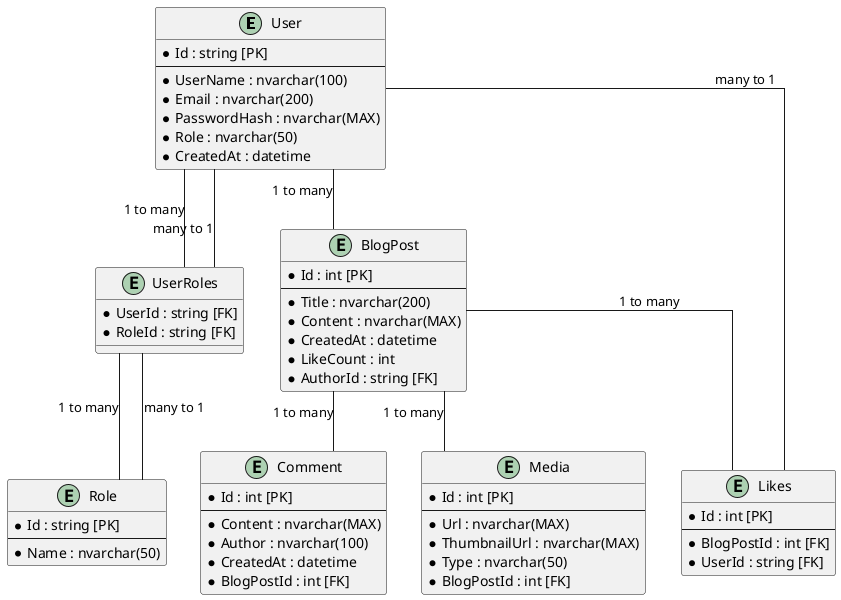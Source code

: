 @startuml
skinparam linetype ortho

entity User {
  * Id : string [PK]
  --
  * UserName : nvarchar(100)
  * Email : nvarchar(200)
  * PasswordHash : nvarchar(MAX)
  * Role : nvarchar(50)
  * CreatedAt : datetime
}

entity Role {
  * Id : string [PK]
  --
  * Name : nvarchar(50)
}

entity UserRoles {
  * UserId : string [FK]
  * RoleId : string [FK]
}

entity BlogPost {
  * Id : int [PK]
  --
  * Title : nvarchar(200)
  * Content : nvarchar(MAX)
  * CreatedAt : datetime
  * LikeCount : int
  * AuthorId : string [FK]
}

entity Comment {
  * Id : int [PK]
  --
  * Content : nvarchar(MAX)
  * Author : nvarchar(100)
  * CreatedAt : datetime
  * BlogPostId : int [FK]
}

entity Likes {
  * Id : int [PK]
  --
  * BlogPostId : int [FK]
  * UserId : string [FK]
}

entity Media {
  * Id : int [PK]
  --
  * Url : nvarchar(MAX)
  * ThumbnailUrl : nvarchar(MAX)
  * Type : nvarchar(50)
  * BlogPostId : int [FK]
}

User -- UserRoles : "1 to many"
Role -- UserRoles : "1 to many"
UserRoles -- User : "many to 1"
UserRoles -- Role : "many to 1"

User -- BlogPost : "1 to many"
BlogPost -- Comment : "1 to many"
BlogPost -- Media : "1 to many"
BlogPost -- Likes : "1 to many"
Likes -- User : "many to 1"

@enduml
